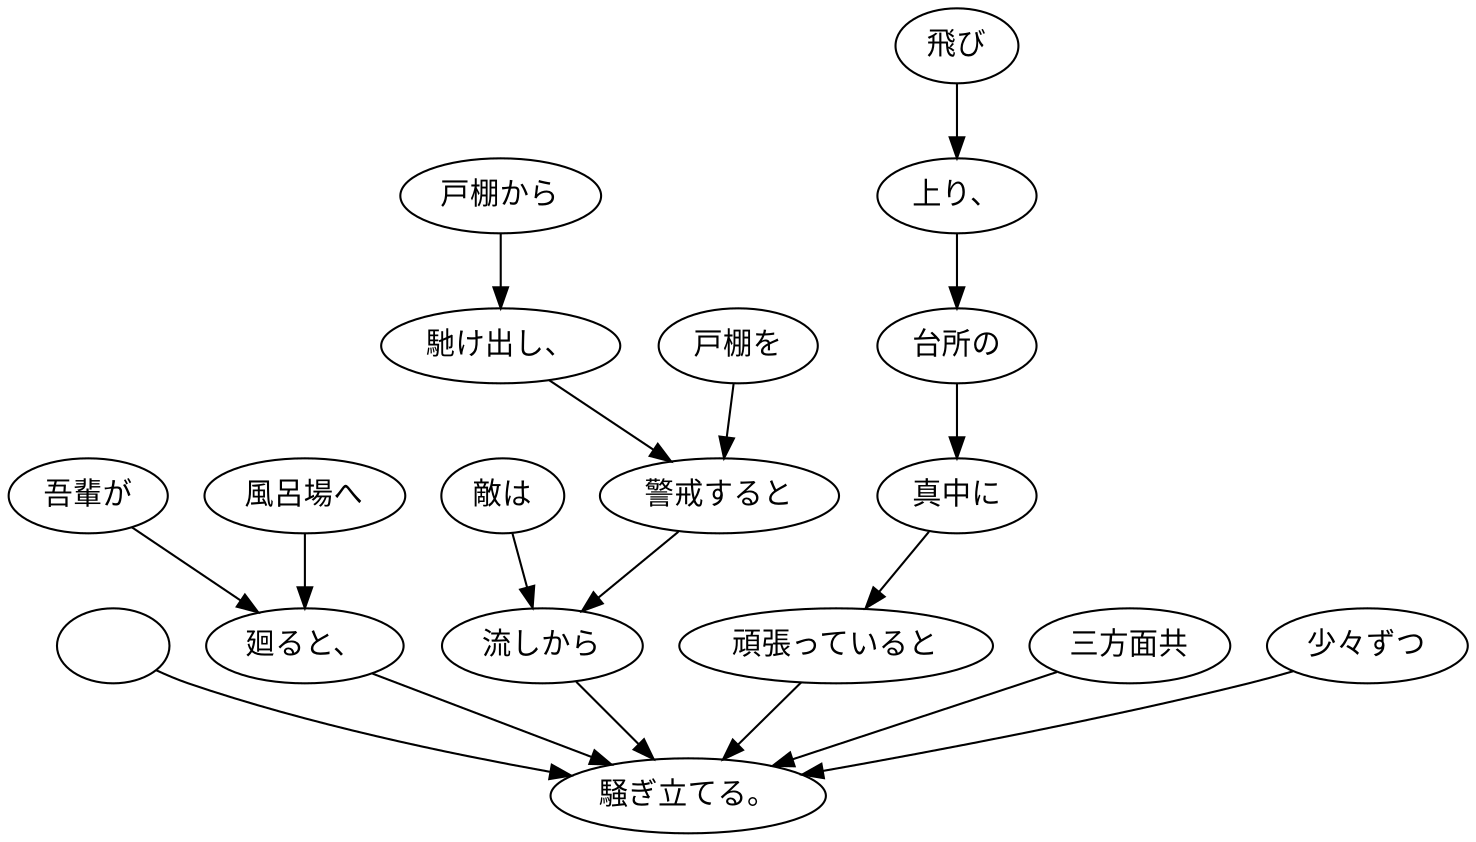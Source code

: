 digraph graph3312 {
	node0 [label="　"];
	node1 [label="吾輩が"];
	node2 [label="風呂場へ"];
	node3 [label="廻ると、"];
	node4 [label="敵は"];
	node5 [label="戸棚から"];
	node6 [label="馳け出し、"];
	node7 [label="戸棚を"];
	node8 [label="警戒すると"];
	node9 [label="流しから"];
	node10 [label="飛び"];
	node11 [label="上り、"];
	node12 [label="台所の"];
	node13 [label="真中に"];
	node14 [label="頑張っていると"];
	node15 [label="三方面共"];
	node16 [label="少々ずつ"];
	node17 [label="騒ぎ立てる。"];
	node0 -> node17;
	node1 -> node3;
	node2 -> node3;
	node3 -> node17;
	node4 -> node9;
	node5 -> node6;
	node6 -> node8;
	node7 -> node8;
	node8 -> node9;
	node9 -> node17;
	node10 -> node11;
	node11 -> node12;
	node12 -> node13;
	node13 -> node14;
	node14 -> node17;
	node15 -> node17;
	node16 -> node17;
}
